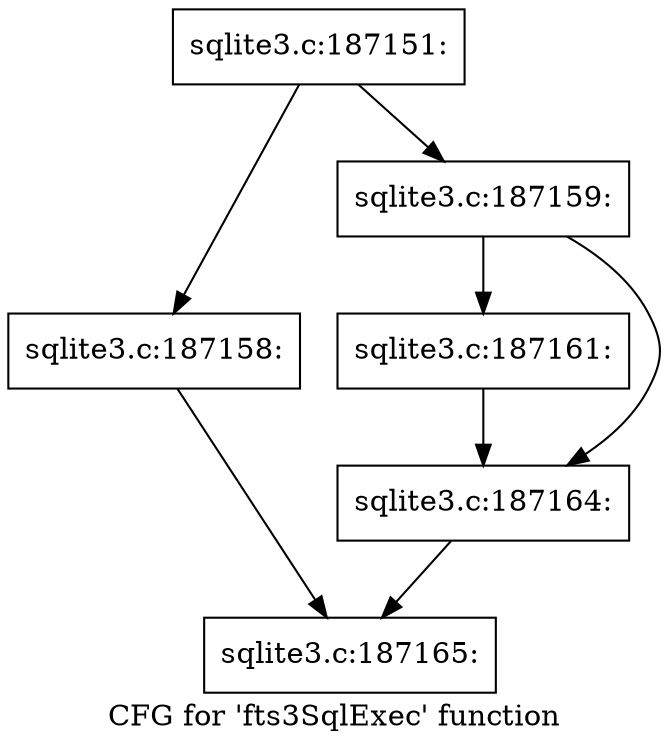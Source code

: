 digraph "CFG for 'fts3SqlExec' function" {
	label="CFG for 'fts3SqlExec' function";

	Node0x55c0fb0e53b0 [shape=record,label="{sqlite3.c:187151:}"];
	Node0x55c0fb0e53b0 -> Node0x55c0fb0f84b0;
	Node0x55c0fb0e53b0 -> Node0x55c0fb0f8500;
	Node0x55c0fb0f84b0 [shape=record,label="{sqlite3.c:187158:}"];
	Node0x55c0fb0f84b0 -> Node0x55c0fb0f4750;
	Node0x55c0fb0f8500 [shape=record,label="{sqlite3.c:187159:}"];
	Node0x55c0fb0f8500 -> Node0x55c0fb0f8da0;
	Node0x55c0fb0f8500 -> Node0x55c0fb0f8df0;
	Node0x55c0fb0f8da0 [shape=record,label="{sqlite3.c:187161:}"];
	Node0x55c0fb0f8da0 -> Node0x55c0fb0f8df0;
	Node0x55c0fb0f8df0 [shape=record,label="{sqlite3.c:187164:}"];
	Node0x55c0fb0f8df0 -> Node0x55c0fb0f4750;
	Node0x55c0fb0f4750 [shape=record,label="{sqlite3.c:187165:}"];
}

